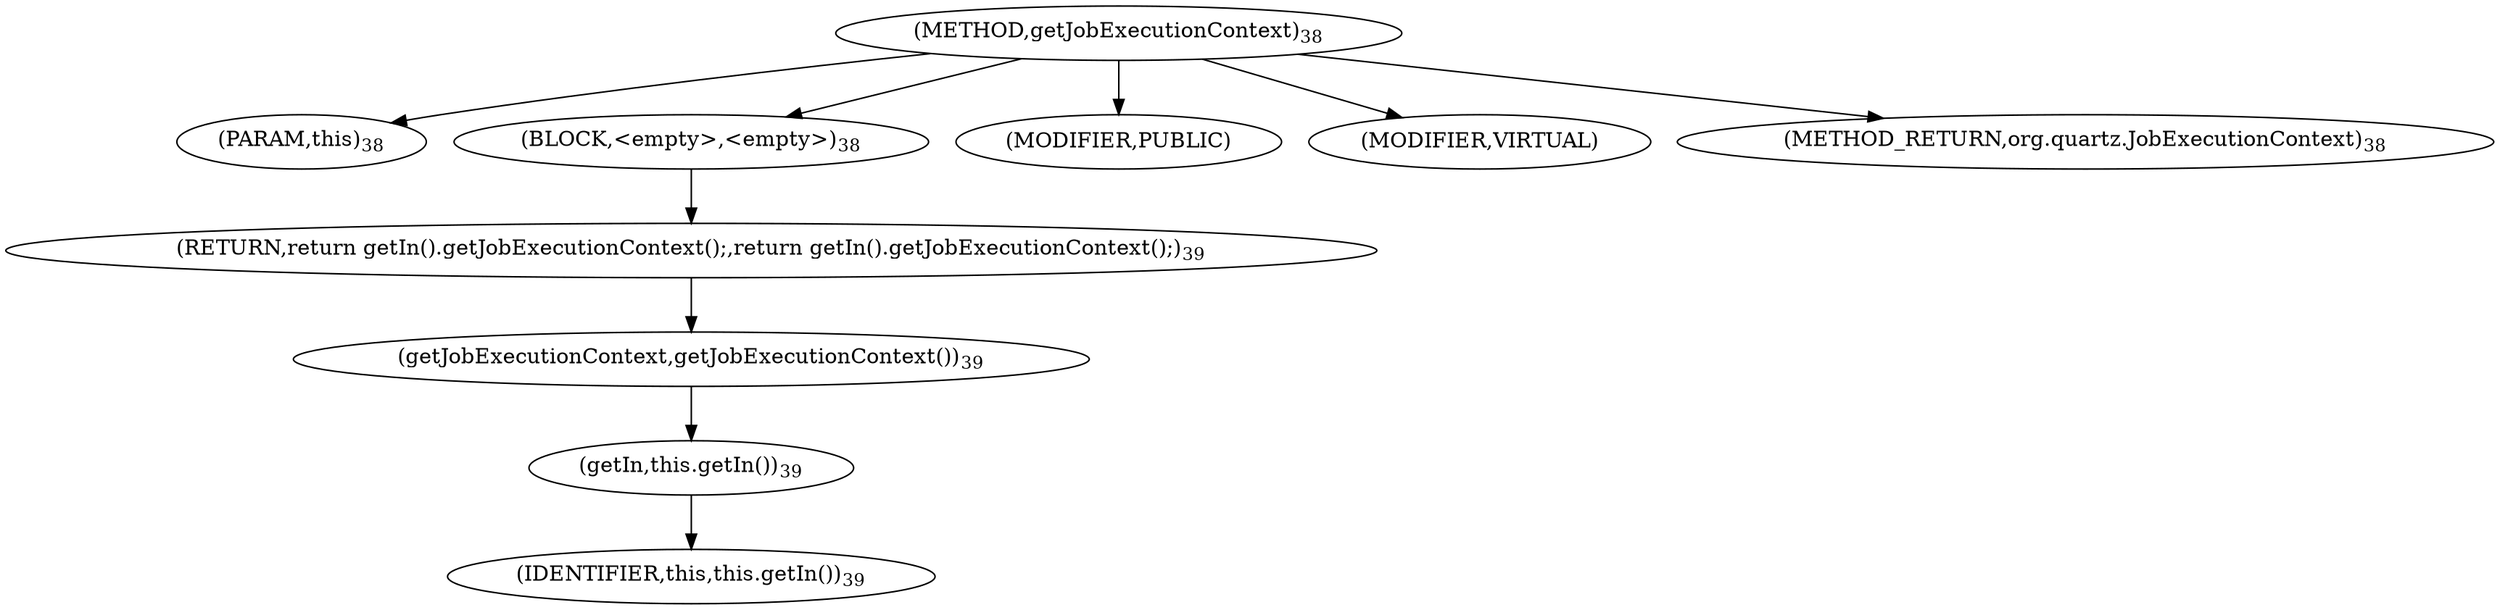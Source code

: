 digraph "getJobExecutionContext" {  
"43" [label = <(METHOD,getJobExecutionContext)<SUB>38</SUB>> ]
"8" [label = <(PARAM,this)<SUB>38</SUB>> ]
"44" [label = <(BLOCK,&lt;empty&gt;,&lt;empty&gt;)<SUB>38</SUB>> ]
"45" [label = <(RETURN,return getIn().getJobExecutionContext();,return getIn().getJobExecutionContext();)<SUB>39</SUB>> ]
"46" [label = <(getJobExecutionContext,getJobExecutionContext())<SUB>39</SUB>> ]
"47" [label = <(getIn,this.getIn())<SUB>39</SUB>> ]
"7" [label = <(IDENTIFIER,this,this.getIn())<SUB>39</SUB>> ]
"48" [label = <(MODIFIER,PUBLIC)> ]
"49" [label = <(MODIFIER,VIRTUAL)> ]
"50" [label = <(METHOD_RETURN,org.quartz.JobExecutionContext)<SUB>38</SUB>> ]
  "43" -> "8" 
  "43" -> "44" 
  "43" -> "48" 
  "43" -> "49" 
  "43" -> "50" 
  "44" -> "45" 
  "45" -> "46" 
  "46" -> "47" 
  "47" -> "7" 
}
